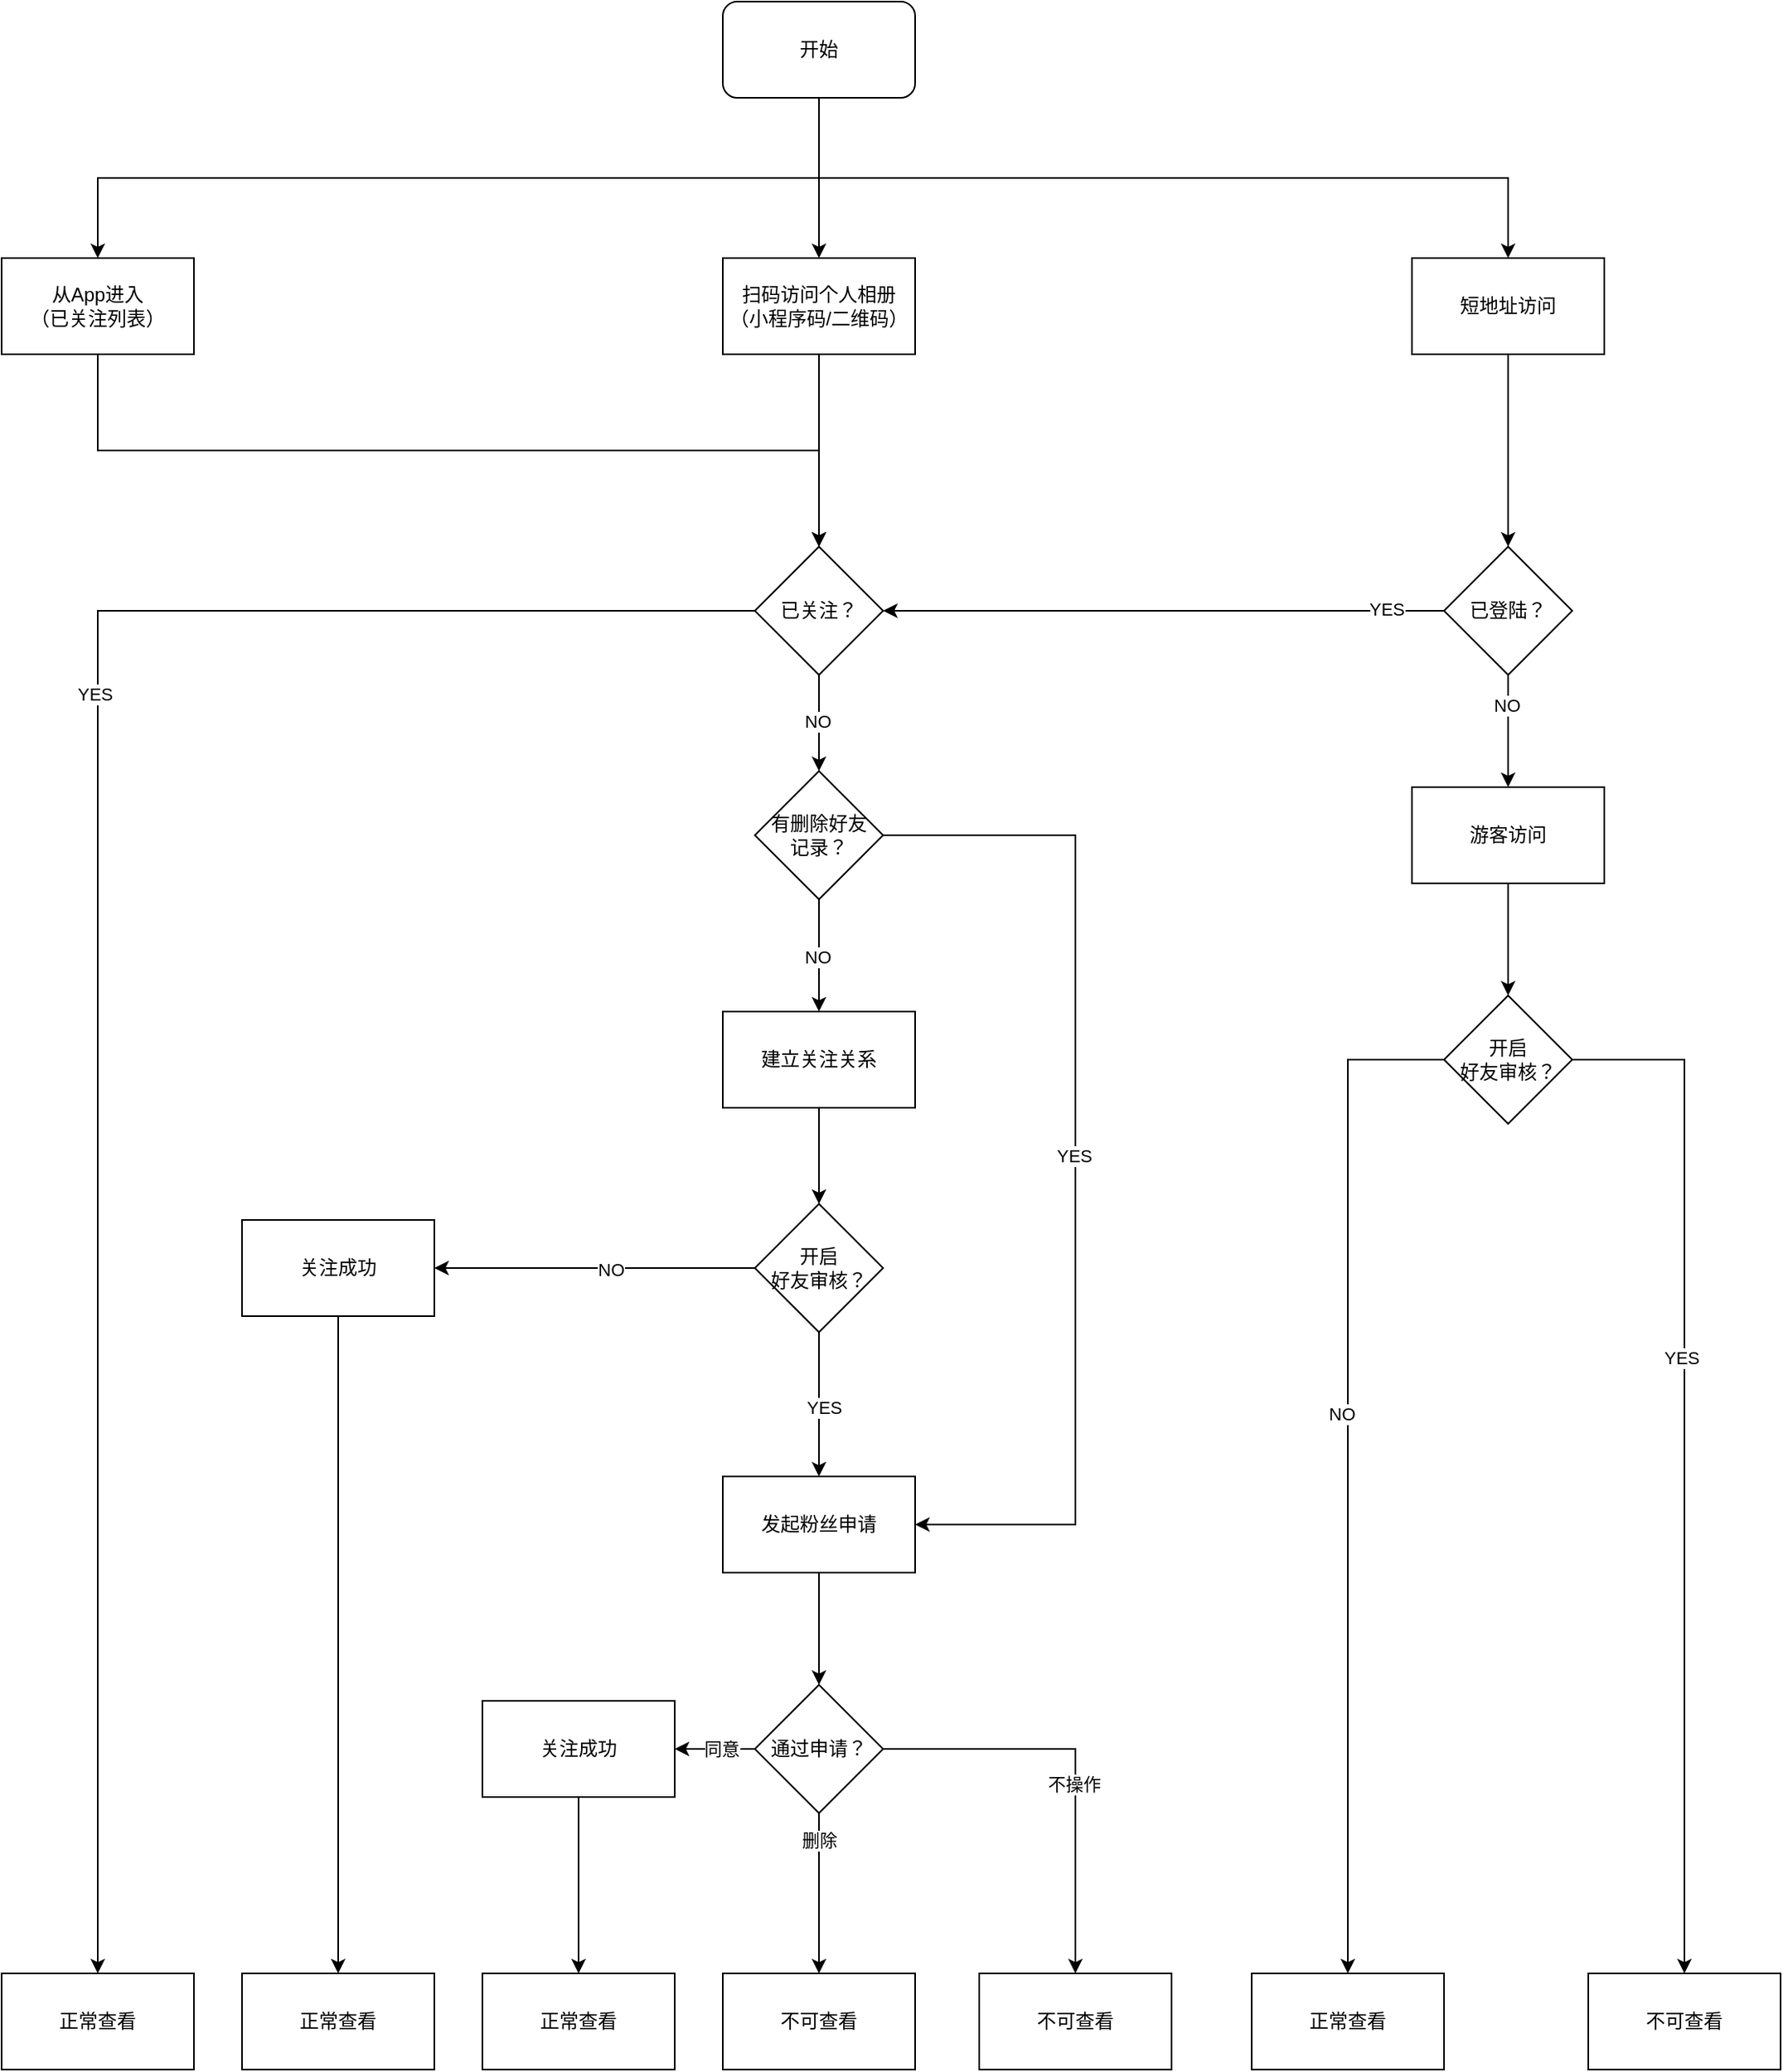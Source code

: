 <mxfile version="13.7.9" type="github" pages="2">
  <diagram id="QjhYve2SRZxBs8t082il" name="粉丝关注审核">
    <mxGraphModel dx="1666" dy="860" grid="1" gridSize="10" guides="1" tooltips="1" connect="1" arrows="1" fold="1" page="1" pageScale="1" pageWidth="1100" pageHeight="850" math="0" shadow="0">
      <root>
        <mxCell id="0dPuXVjWcUHCvkcrUwE0-0" />
        <mxCell id="0dPuXVjWcUHCvkcrUwE0-1" parent="0dPuXVjWcUHCvkcrUwE0-0" />
        <mxCell id="0dPuXVjWcUHCvkcrUwE0-8" style="edgeStyle=orthogonalEdgeStyle;rounded=0;orthogonalLoop=1;jettySize=auto;html=1;exitX=0.5;exitY=1;exitDx=0;exitDy=0;" edge="1" parent="0dPuXVjWcUHCvkcrUwE0-1" source="0dPuXVjWcUHCvkcrUwE0-2" target="0dPuXVjWcUHCvkcrUwE0-7">
          <mxGeometry relative="1" as="geometry" />
        </mxCell>
        <mxCell id="0dPuXVjWcUHCvkcrUwE0-72" style="edgeStyle=orthogonalEdgeStyle;rounded=0;orthogonalLoop=1;jettySize=auto;html=1;exitX=0.5;exitY=1;exitDx=0;exitDy=0;" edge="1" parent="0dPuXVjWcUHCvkcrUwE0-1" source="0dPuXVjWcUHCvkcrUwE0-2" target="0dPuXVjWcUHCvkcrUwE0-57">
          <mxGeometry relative="1" as="geometry" />
        </mxCell>
        <mxCell id="0dPuXVjWcUHCvkcrUwE0-79" style="edgeStyle=orthogonalEdgeStyle;rounded=0;orthogonalLoop=1;jettySize=auto;html=1;exitX=0.5;exitY=1;exitDx=0;exitDy=0;" edge="1" parent="0dPuXVjWcUHCvkcrUwE0-1" source="0dPuXVjWcUHCvkcrUwE0-2" target="0dPuXVjWcUHCvkcrUwE0-76">
          <mxGeometry relative="1" as="geometry" />
        </mxCell>
        <mxCell id="0dPuXVjWcUHCvkcrUwE0-2" value="开始" style="rounded=1;whiteSpace=wrap;html=1;" vertex="1" parent="0dPuXVjWcUHCvkcrUwE0-1">
          <mxGeometry x="520" width="120" height="60" as="geometry" />
        </mxCell>
        <mxCell id="0dPuXVjWcUHCvkcrUwE0-23" style="edgeStyle=orthogonalEdgeStyle;rounded=0;orthogonalLoop=1;jettySize=auto;html=1;" edge="1" parent="0dPuXVjWcUHCvkcrUwE0-1" source="0dPuXVjWcUHCvkcrUwE0-7" target="0dPuXVjWcUHCvkcrUwE0-17">
          <mxGeometry relative="1" as="geometry" />
        </mxCell>
        <mxCell id="0dPuXVjWcUHCvkcrUwE0-7" value="扫码访问个人相册&lt;br&gt;（小程序码/二维码）" style="rounded=0;whiteSpace=wrap;html=1;" vertex="1" parent="0dPuXVjWcUHCvkcrUwE0-1">
          <mxGeometry x="520" y="160" width="120" height="60" as="geometry" />
        </mxCell>
        <mxCell id="0dPuXVjWcUHCvkcrUwE0-29" value="" style="edgeStyle=orthogonalEdgeStyle;rounded=0;orthogonalLoop=1;jettySize=auto;html=1;entryX=1;entryY=0.5;entryDx=0;entryDy=0;" edge="1" parent="0dPuXVjWcUHCvkcrUwE0-1" source="0dPuXVjWcUHCvkcrUwE0-9" target="0dPuXVjWcUHCvkcrUwE0-77">
          <mxGeometry relative="1" as="geometry" />
        </mxCell>
        <mxCell id="0dPuXVjWcUHCvkcrUwE0-30" value="NO" style="edgeLabel;html=1;align=center;verticalAlign=middle;resizable=0;points=[];" vertex="1" connectable="0" parent="0dPuXVjWcUHCvkcrUwE0-29">
          <mxGeometry x="-0.1" y="1" relative="1" as="geometry">
            <mxPoint as="offset" />
          </mxGeometry>
        </mxCell>
        <mxCell id="0dPuXVjWcUHCvkcrUwE0-32" value="" style="edgeStyle=orthogonalEdgeStyle;rounded=0;orthogonalLoop=1;jettySize=auto;html=1;" edge="1" parent="0dPuXVjWcUHCvkcrUwE0-1" source="0dPuXVjWcUHCvkcrUwE0-9" target="0dPuXVjWcUHCvkcrUwE0-31">
          <mxGeometry relative="1" as="geometry" />
        </mxCell>
        <mxCell id="0dPuXVjWcUHCvkcrUwE0-33" value="YES" style="edgeLabel;html=1;align=center;verticalAlign=middle;resizable=0;points=[];" vertex="1" connectable="0" parent="0dPuXVjWcUHCvkcrUwE0-32">
          <mxGeometry x="0.044" y="3" relative="1" as="geometry">
            <mxPoint as="offset" />
          </mxGeometry>
        </mxCell>
        <mxCell id="0dPuXVjWcUHCvkcrUwE0-9" value="开启&lt;br&gt;好友审核？" style="rhombus;whiteSpace=wrap;html=1;rounded=0;" vertex="1" parent="0dPuXVjWcUHCvkcrUwE0-1">
          <mxGeometry x="540" y="750" width="80" height="80" as="geometry" />
        </mxCell>
        <mxCell id="0dPuXVjWcUHCvkcrUwE0-25" value="" style="edgeStyle=orthogonalEdgeStyle;rounded=0;orthogonalLoop=1;jettySize=auto;html=1;" edge="1" parent="0dPuXVjWcUHCvkcrUwE0-1" source="0dPuXVjWcUHCvkcrUwE0-17" target="0dPuXVjWcUHCvkcrUwE0-24">
          <mxGeometry relative="1" as="geometry" />
        </mxCell>
        <mxCell id="0dPuXVjWcUHCvkcrUwE0-26" value="YES" style="edgeLabel;html=1;align=center;verticalAlign=middle;resizable=0;points=[];" vertex="1" connectable="0" parent="0dPuXVjWcUHCvkcrUwE0-25">
          <mxGeometry x="-0.267" y="-2" relative="1" as="geometry">
            <mxPoint as="offset" />
          </mxGeometry>
        </mxCell>
        <mxCell id="0dPuXVjWcUHCvkcrUwE0-40" value="" style="edgeStyle=orthogonalEdgeStyle;rounded=0;orthogonalLoop=1;jettySize=auto;html=1;" edge="1" parent="0dPuXVjWcUHCvkcrUwE0-1" source="0dPuXVjWcUHCvkcrUwE0-17" target="0dPuXVjWcUHCvkcrUwE0-39">
          <mxGeometry relative="1" as="geometry" />
        </mxCell>
        <mxCell id="0dPuXVjWcUHCvkcrUwE0-41" value="NO" style="edgeLabel;html=1;align=center;verticalAlign=middle;resizable=0;points=[];" vertex="1" connectable="0" parent="0dPuXVjWcUHCvkcrUwE0-40">
          <mxGeometry x="-0.05" y="-1" relative="1" as="geometry">
            <mxPoint as="offset" />
          </mxGeometry>
        </mxCell>
        <mxCell id="0dPuXVjWcUHCvkcrUwE0-17" value="已关注？" style="rhombus;whiteSpace=wrap;html=1;rounded=0;" vertex="1" parent="0dPuXVjWcUHCvkcrUwE0-1">
          <mxGeometry x="540" y="340" width="80" height="80" as="geometry" />
        </mxCell>
        <mxCell id="0dPuXVjWcUHCvkcrUwE0-27" style="edgeStyle=orthogonalEdgeStyle;rounded=0;orthogonalLoop=1;jettySize=auto;html=1;entryX=0.5;entryY=0;entryDx=0;entryDy=0;" edge="1" parent="0dPuXVjWcUHCvkcrUwE0-1" source="0dPuXVjWcUHCvkcrUwE0-19" target="0dPuXVjWcUHCvkcrUwE0-9">
          <mxGeometry relative="1" as="geometry" />
        </mxCell>
        <mxCell id="0dPuXVjWcUHCvkcrUwE0-19" value="建立关注关系" style="whiteSpace=wrap;html=1;rounded=0;" vertex="1" parent="0dPuXVjWcUHCvkcrUwE0-1">
          <mxGeometry x="520" y="630" width="120" height="60" as="geometry" />
        </mxCell>
        <mxCell id="0dPuXVjWcUHCvkcrUwE0-24" value="正常查看" style="whiteSpace=wrap;html=1;rounded=0;" vertex="1" parent="0dPuXVjWcUHCvkcrUwE0-1">
          <mxGeometry x="70" y="1230" width="120" height="60" as="geometry" />
        </mxCell>
        <mxCell id="0dPuXVjWcUHCvkcrUwE0-28" value="正常查看" style="whiteSpace=wrap;html=1;rounded=0;" vertex="1" parent="0dPuXVjWcUHCvkcrUwE0-1">
          <mxGeometry x="220" y="1230" width="120" height="60" as="geometry" />
        </mxCell>
        <mxCell id="0dPuXVjWcUHCvkcrUwE0-35" value="" style="edgeStyle=orthogonalEdgeStyle;rounded=0;orthogonalLoop=1;jettySize=auto;html=1;" edge="1" parent="0dPuXVjWcUHCvkcrUwE0-1" source="0dPuXVjWcUHCvkcrUwE0-31" target="0dPuXVjWcUHCvkcrUwE0-34">
          <mxGeometry relative="1" as="geometry" />
        </mxCell>
        <mxCell id="0dPuXVjWcUHCvkcrUwE0-31" value="发起粉丝申请" style="whiteSpace=wrap;html=1;rounded=0;" vertex="1" parent="0dPuXVjWcUHCvkcrUwE0-1">
          <mxGeometry x="520" y="920" width="120" height="60" as="geometry" />
        </mxCell>
        <mxCell id="0dPuXVjWcUHCvkcrUwE0-48" value="" style="edgeStyle=orthogonalEdgeStyle;rounded=0;orthogonalLoop=1;jettySize=auto;html=1;entryX=1;entryY=0.5;entryDx=0;entryDy=0;" edge="1" parent="0dPuXVjWcUHCvkcrUwE0-1" source="0dPuXVjWcUHCvkcrUwE0-34" target="0dPuXVjWcUHCvkcrUwE0-81">
          <mxGeometry relative="1" as="geometry" />
        </mxCell>
        <mxCell id="0dPuXVjWcUHCvkcrUwE0-50" value="同意" style="edgeLabel;html=1;align=center;verticalAlign=middle;resizable=0;points=[];" vertex="1" connectable="0" parent="0dPuXVjWcUHCvkcrUwE0-48">
          <mxGeometry x="-0.157" relative="1" as="geometry">
            <mxPoint as="offset" />
          </mxGeometry>
        </mxCell>
        <mxCell id="0dPuXVjWcUHCvkcrUwE0-52" value="" style="edgeStyle=orthogonalEdgeStyle;rounded=0;orthogonalLoop=1;jettySize=auto;html=1;" edge="1" parent="0dPuXVjWcUHCvkcrUwE0-1" source="0dPuXVjWcUHCvkcrUwE0-34" target="0dPuXVjWcUHCvkcrUwE0-51">
          <mxGeometry relative="1" as="geometry" />
        </mxCell>
        <mxCell id="0dPuXVjWcUHCvkcrUwE0-53" value="删除" style="edgeLabel;html=1;align=center;verticalAlign=middle;resizable=0;points=[];" vertex="1" connectable="0" parent="0dPuXVjWcUHCvkcrUwE0-52">
          <mxGeometry x="-0.66" relative="1" as="geometry">
            <mxPoint as="offset" />
          </mxGeometry>
        </mxCell>
        <mxCell id="0dPuXVjWcUHCvkcrUwE0-55" style="edgeStyle=orthogonalEdgeStyle;rounded=0;orthogonalLoop=1;jettySize=auto;html=1;" edge="1" parent="0dPuXVjWcUHCvkcrUwE0-1" source="0dPuXVjWcUHCvkcrUwE0-34" target="0dPuXVjWcUHCvkcrUwE0-54">
          <mxGeometry relative="1" as="geometry" />
        </mxCell>
        <mxCell id="0dPuXVjWcUHCvkcrUwE0-56" value="不操作" style="edgeLabel;html=1;align=center;verticalAlign=middle;resizable=0;points=[];" vertex="1" connectable="0" parent="0dPuXVjWcUHCvkcrUwE0-55">
          <mxGeometry x="0.09" y="-1" relative="1" as="geometry">
            <mxPoint as="offset" />
          </mxGeometry>
        </mxCell>
        <mxCell id="0dPuXVjWcUHCvkcrUwE0-34" value="通过申请？" style="rhombus;whiteSpace=wrap;html=1;rounded=0;" vertex="1" parent="0dPuXVjWcUHCvkcrUwE0-1">
          <mxGeometry x="540" y="1050" width="80" height="80" as="geometry" />
        </mxCell>
        <mxCell id="0dPuXVjWcUHCvkcrUwE0-42" value="" style="edgeStyle=orthogonalEdgeStyle;rounded=0;orthogonalLoop=1;jettySize=auto;html=1;" edge="1" parent="0dPuXVjWcUHCvkcrUwE0-1" source="0dPuXVjWcUHCvkcrUwE0-39" target="0dPuXVjWcUHCvkcrUwE0-19">
          <mxGeometry relative="1" as="geometry" />
        </mxCell>
        <mxCell id="0dPuXVjWcUHCvkcrUwE0-43" value="NO" style="edgeLabel;html=1;align=center;verticalAlign=middle;resizable=0;points=[];" vertex="1" connectable="0" parent="0dPuXVjWcUHCvkcrUwE0-42">
          <mxGeometry x="0.083" y="-2" relative="1" as="geometry">
            <mxPoint x="1" y="-2" as="offset" />
          </mxGeometry>
        </mxCell>
        <mxCell id="0dPuXVjWcUHCvkcrUwE0-44" style="edgeStyle=orthogonalEdgeStyle;rounded=0;orthogonalLoop=1;jettySize=auto;html=1;exitX=1;exitY=0.5;exitDx=0;exitDy=0;entryX=1;entryY=0.5;entryDx=0;entryDy=0;" edge="1" parent="0dPuXVjWcUHCvkcrUwE0-1" source="0dPuXVjWcUHCvkcrUwE0-39" target="0dPuXVjWcUHCvkcrUwE0-31">
          <mxGeometry relative="1" as="geometry">
            <mxPoint x="520" y="950" as="targetPoint" />
            <Array as="points">
              <mxPoint x="740" y="520" />
              <mxPoint x="740" y="950" />
            </Array>
          </mxGeometry>
        </mxCell>
        <mxCell id="0dPuXVjWcUHCvkcrUwE0-46" value="YES" style="edgeLabel;html=1;align=center;verticalAlign=middle;resizable=0;points=[];" vertex="1" connectable="0" parent="0dPuXVjWcUHCvkcrUwE0-44">
          <mxGeometry x="-0.015" y="-1" relative="1" as="geometry">
            <mxPoint as="offset" />
          </mxGeometry>
        </mxCell>
        <mxCell id="0dPuXVjWcUHCvkcrUwE0-39" value="有删除好友&lt;br&gt;记录？" style="rhombus;whiteSpace=wrap;html=1;rounded=0;" vertex="1" parent="0dPuXVjWcUHCvkcrUwE0-1">
          <mxGeometry x="540" y="480" width="80" height="80" as="geometry" />
        </mxCell>
        <mxCell id="0dPuXVjWcUHCvkcrUwE0-47" value="正常查看" style="whiteSpace=wrap;html=1;rounded=0;" vertex="1" parent="0dPuXVjWcUHCvkcrUwE0-1">
          <mxGeometry x="370" y="1230" width="120" height="60" as="geometry" />
        </mxCell>
        <mxCell id="0dPuXVjWcUHCvkcrUwE0-51" value="不可查看" style="whiteSpace=wrap;html=1;rounded=0;" vertex="1" parent="0dPuXVjWcUHCvkcrUwE0-1">
          <mxGeometry x="520" y="1230" width="120" height="60" as="geometry" />
        </mxCell>
        <mxCell id="0dPuXVjWcUHCvkcrUwE0-54" value="不可查看" style="whiteSpace=wrap;html=1;rounded=0;" vertex="1" parent="0dPuXVjWcUHCvkcrUwE0-1">
          <mxGeometry x="680" y="1230" width="120" height="60" as="geometry" />
        </mxCell>
        <mxCell id="0dPuXVjWcUHCvkcrUwE0-59" style="edgeStyle=orthogonalEdgeStyle;rounded=0;orthogonalLoop=1;jettySize=auto;html=1;" edge="1" parent="0dPuXVjWcUHCvkcrUwE0-1" source="0dPuXVjWcUHCvkcrUwE0-57" target="0dPuXVjWcUHCvkcrUwE0-58">
          <mxGeometry relative="1" as="geometry" />
        </mxCell>
        <mxCell id="0dPuXVjWcUHCvkcrUwE0-57" value="短地址访问" style="rounded=0;whiteSpace=wrap;html=1;" vertex="1" parent="0dPuXVjWcUHCvkcrUwE0-1">
          <mxGeometry x="950" y="160" width="120" height="60" as="geometry" />
        </mxCell>
        <mxCell id="0dPuXVjWcUHCvkcrUwE0-60" style="edgeStyle=orthogonalEdgeStyle;rounded=0;orthogonalLoop=1;jettySize=auto;html=1;entryX=1;entryY=0.5;entryDx=0;entryDy=0;" edge="1" parent="0dPuXVjWcUHCvkcrUwE0-1" source="0dPuXVjWcUHCvkcrUwE0-58" target="0dPuXVjWcUHCvkcrUwE0-17">
          <mxGeometry relative="1" as="geometry" />
        </mxCell>
        <mxCell id="0dPuXVjWcUHCvkcrUwE0-61" value="YES" style="edgeLabel;html=1;align=center;verticalAlign=middle;resizable=0;points=[];" vertex="1" connectable="0" parent="0dPuXVjWcUHCvkcrUwE0-60">
          <mxGeometry x="-0.791" y="-1" relative="1" as="geometry">
            <mxPoint as="offset" />
          </mxGeometry>
        </mxCell>
        <mxCell id="0dPuXVjWcUHCvkcrUwE0-63" value="" style="edgeStyle=orthogonalEdgeStyle;rounded=0;orthogonalLoop=1;jettySize=auto;html=1;" edge="1" parent="0dPuXVjWcUHCvkcrUwE0-1" source="0dPuXVjWcUHCvkcrUwE0-58" target="0dPuXVjWcUHCvkcrUwE0-62">
          <mxGeometry relative="1" as="geometry" />
        </mxCell>
        <mxCell id="0dPuXVjWcUHCvkcrUwE0-64" value="NO" style="edgeLabel;html=1;align=center;verticalAlign=middle;resizable=0;points=[];" vertex="1" connectable="0" parent="0dPuXVjWcUHCvkcrUwE0-63">
          <mxGeometry x="-0.467" y="-1" relative="1" as="geometry">
            <mxPoint as="offset" />
          </mxGeometry>
        </mxCell>
        <mxCell id="0dPuXVjWcUHCvkcrUwE0-58" value="已登陆？" style="rhombus;whiteSpace=wrap;html=1;rounded=0;" vertex="1" parent="0dPuXVjWcUHCvkcrUwE0-1">
          <mxGeometry x="970" y="340" width="80" height="80" as="geometry" />
        </mxCell>
        <mxCell id="0dPuXVjWcUHCvkcrUwE0-66" value="" style="edgeStyle=orthogonalEdgeStyle;rounded=0;orthogonalLoop=1;jettySize=auto;html=1;" edge="1" parent="0dPuXVjWcUHCvkcrUwE0-1" source="0dPuXVjWcUHCvkcrUwE0-62" target="0dPuXVjWcUHCvkcrUwE0-65">
          <mxGeometry relative="1" as="geometry" />
        </mxCell>
        <mxCell id="0dPuXVjWcUHCvkcrUwE0-62" value="游客访问" style="whiteSpace=wrap;html=1;rounded=0;" vertex="1" parent="0dPuXVjWcUHCvkcrUwE0-1">
          <mxGeometry x="950" y="490" width="120" height="60" as="geometry" />
        </mxCell>
        <mxCell id="0dPuXVjWcUHCvkcrUwE0-70" value="" style="edgeStyle=orthogonalEdgeStyle;rounded=0;orthogonalLoop=1;jettySize=auto;html=1;" edge="1" parent="0dPuXVjWcUHCvkcrUwE0-1" source="0dPuXVjWcUHCvkcrUwE0-65" target="0dPuXVjWcUHCvkcrUwE0-69">
          <mxGeometry relative="1" as="geometry" />
        </mxCell>
        <mxCell id="0dPuXVjWcUHCvkcrUwE0-71" value="YES" style="edgeLabel;html=1;align=center;verticalAlign=middle;resizable=0;points=[];" vertex="1" connectable="0" parent="0dPuXVjWcUHCvkcrUwE0-70">
          <mxGeometry x="-0.2" y="-2" relative="1" as="geometry">
            <mxPoint as="offset" />
          </mxGeometry>
        </mxCell>
        <mxCell id="0dPuXVjWcUHCvkcrUwE0-74" style="edgeStyle=orthogonalEdgeStyle;rounded=0;orthogonalLoop=1;jettySize=auto;html=1;exitX=0;exitY=0.5;exitDx=0;exitDy=0;" edge="1" parent="0dPuXVjWcUHCvkcrUwE0-1" source="0dPuXVjWcUHCvkcrUwE0-65" target="0dPuXVjWcUHCvkcrUwE0-67">
          <mxGeometry relative="1" as="geometry" />
        </mxCell>
        <mxCell id="0dPuXVjWcUHCvkcrUwE0-75" value="NO" style="edgeLabel;html=1;align=center;verticalAlign=middle;resizable=0;points=[];" vertex="1" connectable="0" parent="0dPuXVjWcUHCvkcrUwE0-74">
          <mxGeometry x="-0.11" y="-4" relative="1" as="geometry">
            <mxPoint as="offset" />
          </mxGeometry>
        </mxCell>
        <mxCell id="0dPuXVjWcUHCvkcrUwE0-65" value="&lt;span&gt;开启&lt;/span&gt;&lt;br&gt;&lt;span&gt;好友审核？&lt;/span&gt;" style="rhombus;whiteSpace=wrap;html=1;rounded=0;" vertex="1" parent="0dPuXVjWcUHCvkcrUwE0-1">
          <mxGeometry x="970" y="620" width="80" height="80" as="geometry" />
        </mxCell>
        <mxCell id="0dPuXVjWcUHCvkcrUwE0-67" value="正常查看" style="whiteSpace=wrap;html=1;rounded=0;" vertex="1" parent="0dPuXVjWcUHCvkcrUwE0-1">
          <mxGeometry x="850" y="1230" width="120" height="60" as="geometry" />
        </mxCell>
        <mxCell id="0dPuXVjWcUHCvkcrUwE0-69" value="不可查看" style="whiteSpace=wrap;html=1;rounded=0;" vertex="1" parent="0dPuXVjWcUHCvkcrUwE0-1">
          <mxGeometry x="1060" y="1230" width="120" height="60" as="geometry" />
        </mxCell>
        <mxCell id="0dPuXVjWcUHCvkcrUwE0-80" style="edgeStyle=orthogonalEdgeStyle;rounded=0;orthogonalLoop=1;jettySize=auto;html=1;entryX=0.5;entryY=0;entryDx=0;entryDy=0;exitX=0.5;exitY=1;exitDx=0;exitDy=0;" edge="1" parent="0dPuXVjWcUHCvkcrUwE0-1" source="0dPuXVjWcUHCvkcrUwE0-76" target="0dPuXVjWcUHCvkcrUwE0-17">
          <mxGeometry relative="1" as="geometry" />
        </mxCell>
        <mxCell id="0dPuXVjWcUHCvkcrUwE0-76" value="从App进入&lt;br&gt;（已关注列表）" style="rounded=0;whiteSpace=wrap;html=1;" vertex="1" parent="0dPuXVjWcUHCvkcrUwE0-1">
          <mxGeometry x="70" y="160" width="120" height="60" as="geometry" />
        </mxCell>
        <mxCell id="0dPuXVjWcUHCvkcrUwE0-78" style="edgeStyle=orthogonalEdgeStyle;rounded=0;orthogonalLoop=1;jettySize=auto;html=1;" edge="1" parent="0dPuXVjWcUHCvkcrUwE0-1" source="0dPuXVjWcUHCvkcrUwE0-77" target="0dPuXVjWcUHCvkcrUwE0-28">
          <mxGeometry relative="1" as="geometry" />
        </mxCell>
        <mxCell id="0dPuXVjWcUHCvkcrUwE0-77" value="关注成功" style="whiteSpace=wrap;html=1;rounded=0;" vertex="1" parent="0dPuXVjWcUHCvkcrUwE0-1">
          <mxGeometry x="220" y="760" width="120" height="60" as="geometry" />
        </mxCell>
        <mxCell id="0dPuXVjWcUHCvkcrUwE0-82" style="edgeStyle=orthogonalEdgeStyle;rounded=0;orthogonalLoop=1;jettySize=auto;html=1;entryX=0.5;entryY=0;entryDx=0;entryDy=0;" edge="1" parent="0dPuXVjWcUHCvkcrUwE0-1" source="0dPuXVjWcUHCvkcrUwE0-81" target="0dPuXVjWcUHCvkcrUwE0-47">
          <mxGeometry relative="1" as="geometry" />
        </mxCell>
        <mxCell id="0dPuXVjWcUHCvkcrUwE0-81" value="关注成功" style="whiteSpace=wrap;html=1;rounded=0;" vertex="1" parent="0dPuXVjWcUHCvkcrUwE0-1">
          <mxGeometry x="370" y="1060" width="120" height="60" as="geometry" />
        </mxCell>
      </root>
    </mxGraphModel>
  </diagram>
  <diagram id="AnDzlt1Yb5m7_iT1gjxj" name="Page-1">
    <mxGraphModel dx="1666" dy="860" grid="1" gridSize="10" guides="1" tooltips="1" connect="1" arrows="1" fold="1" page="1" pageScale="1" pageWidth="1100" pageHeight="850" math="0" shadow="0">
      <root>
        <mxCell id="0" />
        <mxCell id="1" parent="0" />
        <mxCell id="5Okdep1GvFjo0HaQZsgp-4" value="" style="edgeStyle=orthogonalEdgeStyle;rounded=0;orthogonalLoop=1;jettySize=auto;html=1;" edge="1" parent="1" source="5Okdep1GvFjo0HaQZsgp-1" target="5Okdep1GvFjo0HaQZsgp-3">
          <mxGeometry relative="1" as="geometry" />
        </mxCell>
        <mxCell id="5Okdep1GvFjo0HaQZsgp-1" value="开始" style="whiteSpace=wrap;html=1;" vertex="1" parent="1">
          <mxGeometry x="550" y="380" width="120" height="60" as="geometry" />
        </mxCell>
        <mxCell id="5Okdep1GvFjo0HaQZsgp-6" value="" style="edgeStyle=orthogonalEdgeStyle;rounded=0;orthogonalLoop=1;jettySize=auto;html=1;" edge="1" parent="1" source="5Okdep1GvFjo0HaQZsgp-3" target="5Okdep1GvFjo0HaQZsgp-5">
          <mxGeometry relative="1" as="geometry" />
        </mxCell>
        <mxCell id="5Okdep1GvFjo0HaQZsgp-3" value="App：我" style="whiteSpace=wrap;html=1;" vertex="1" parent="1">
          <mxGeometry x="550" y="460" width="120" height="60" as="geometry" />
        </mxCell>
        <mxCell id="5Okdep1GvFjo0HaQZsgp-8" value="" style="edgeStyle=orthogonalEdgeStyle;rounded=0;orthogonalLoop=1;jettySize=auto;html=1;" edge="1" parent="1" source="5Okdep1GvFjo0HaQZsgp-5" target="5Okdep1GvFjo0HaQZsgp-7">
          <mxGeometry relative="1" as="geometry" />
        </mxCell>
        <mxCell id="5Okdep1GvFjo0HaQZsgp-5" value="设置" style="whiteSpace=wrap;html=1;" vertex="1" parent="1">
          <mxGeometry x="550" y="550" width="120" height="60" as="geometry" />
        </mxCell>
        <mxCell id="5Okdep1GvFjo0HaQZsgp-10" value="" style="edgeStyle=orthogonalEdgeStyle;rounded=0;orthogonalLoop=1;jettySize=auto;html=1;" edge="1" parent="1" source="5Okdep1GvFjo0HaQZsgp-7" target="5Okdep1GvFjo0HaQZsgp-9">
          <mxGeometry relative="1" as="geometry" />
        </mxCell>
        <mxCell id="5Okdep1GvFjo0HaQZsgp-7" value="更多" style="whiteSpace=wrap;html=1;" vertex="1" parent="1">
          <mxGeometry x="550" y="640" width="120" height="60" as="geometry" />
        </mxCell>
        <mxCell id="5Okdep1GvFjo0HaQZsgp-12" value="" style="edgeStyle=orthogonalEdgeStyle;rounded=0;orthogonalLoop=1;jettySize=auto;html=1;" edge="1" parent="1" source="5Okdep1GvFjo0HaQZsgp-9" target="5Okdep1GvFjo0HaQZsgp-11">
          <mxGeometry relative="1" as="geometry" />
        </mxCell>
        <mxCell id="5Okdep1GvFjo0HaQZsgp-9" value="注销账号" style="whiteSpace=wrap;html=1;" vertex="1" parent="1">
          <mxGeometry x="550" y="720" width="120" height="60" as="geometry" />
        </mxCell>
        <mxCell id="5Okdep1GvFjo0HaQZsgp-14" value="" style="edgeStyle=orthogonalEdgeStyle;rounded=0;orthogonalLoop=1;jettySize=auto;html=1;" edge="1" parent="1" source="5Okdep1GvFjo0HaQZsgp-11" target="5Okdep1GvFjo0HaQZsgp-13">
          <mxGeometry relative="1" as="geometry" />
        </mxCell>
        <mxCell id="5Okdep1GvFjo0HaQZsgp-11" value="点击：申请注销" style="whiteSpace=wrap;html=1;" vertex="1" parent="1">
          <mxGeometry x="550" y="800" width="120" height="60" as="geometry" />
        </mxCell>
        <mxCell id="5Okdep1GvFjo0HaQZsgp-20" value="" style="edgeStyle=orthogonalEdgeStyle;rounded=0;orthogonalLoop=1;jettySize=auto;html=1;" edge="1" parent="1" source="5Okdep1GvFjo0HaQZsgp-13" target="5Okdep1GvFjo0HaQZsgp-19">
          <mxGeometry relative="1" as="geometry" />
        </mxCell>
        <mxCell id="5Okdep1GvFjo0HaQZsgp-13" value="申请结果页" style="whiteSpace=wrap;html=1;" vertex="1" parent="1">
          <mxGeometry x="550" y="890" width="120" height="60" as="geometry" />
        </mxCell>
        <mxCell id="5Okdep1GvFjo0HaQZsgp-22" value="" style="edgeStyle=orthogonalEdgeStyle;rounded=0;orthogonalLoop=1;jettySize=auto;html=1;" edge="1" parent="1" source="5Okdep1GvFjo0HaQZsgp-19" target="5Okdep1GvFjo0HaQZsgp-21">
          <mxGeometry relative="1" as="geometry" />
        </mxCell>
        <mxCell id="5Okdep1GvFjo0HaQZsgp-23" value="NO" style="edgeLabel;html=1;align=center;verticalAlign=middle;resizable=0;points=[];" vertex="1" connectable="0" parent="5Okdep1GvFjo0HaQZsgp-22">
          <mxGeometry x="0.1" relative="1" as="geometry">
            <mxPoint as="offset" />
          </mxGeometry>
        </mxCell>
        <mxCell id="5Okdep1GvFjo0HaQZsgp-25" value="" style="edgeStyle=orthogonalEdgeStyle;rounded=0;orthogonalLoop=1;jettySize=auto;html=1;" edge="1" parent="1" source="5Okdep1GvFjo0HaQZsgp-19" target="5Okdep1GvFjo0HaQZsgp-24">
          <mxGeometry relative="1" as="geometry" />
        </mxCell>
        <mxCell id="5Okdep1GvFjo0HaQZsgp-26" value="YES" style="edgeLabel;html=1;align=center;verticalAlign=middle;resizable=0;points=[];" vertex="1" connectable="0" parent="5Okdep1GvFjo0HaQZsgp-25">
          <mxGeometry x="-0.1" y="-2" relative="1" as="geometry">
            <mxPoint as="offset" />
          </mxGeometry>
        </mxCell>
        <mxCell id="5Okdep1GvFjo0HaQZsgp-19" value="账号已注销？" style="rhombus;whiteSpace=wrap;html=1;" vertex="1" parent="1">
          <mxGeometry x="570" y="1020" width="80" height="80" as="geometry" />
        </mxCell>
        <mxCell id="5Okdep1GvFjo0HaQZsgp-29" style="edgeStyle=orthogonalEdgeStyle;rounded=0;orthogonalLoop=1;jettySize=auto;html=1;exitX=0.392;exitY=0.992;exitDx=0;exitDy=0;exitPerimeter=0;" edge="1" parent="1" source="5Okdep1GvFjo0HaQZsgp-21" target="5Okdep1GvFjo0HaQZsgp-27">
          <mxGeometry relative="1" as="geometry" />
        </mxCell>
        <mxCell id="5Okdep1GvFjo0HaQZsgp-21" value="工作人员已收到账号注销申请，15个工作日内将完成操作，请耐心等待。期间账号将被冻结。如有疑问，请联系客服。" style="whiteSpace=wrap;html=1;" vertex="1" parent="1">
          <mxGeometry x="260" y="1030" width="220" height="60" as="geometry" />
        </mxCell>
        <mxCell id="5Okdep1GvFjo0HaQZsgp-28" value="" style="edgeStyle=orthogonalEdgeStyle;rounded=0;orthogonalLoop=1;jettySize=auto;html=1;exitX=0.5;exitY=1;exitDx=0;exitDy=0;" edge="1" parent="1" source="5Okdep1GvFjo0HaQZsgp-24" target="5Okdep1GvFjo0HaQZsgp-27">
          <mxGeometry relative="1" as="geometry" />
        </mxCell>
        <mxCell id="5Okdep1GvFjo0HaQZsgp-24" value="账号已注销" style="whiteSpace=wrap;html=1;" vertex="1" parent="1">
          <mxGeometry x="750" y="1030" width="220" height="60" as="geometry" />
        </mxCell>
        <mxCell id="5Okdep1GvFjo0HaQZsgp-27" value="登陆页" style="whiteSpace=wrap;html=1;" vertex="1" parent="1">
          <mxGeometry x="550" y="1190" width="120" height="60" as="geometry" />
        </mxCell>
      </root>
    </mxGraphModel>
  </diagram>
</mxfile>
